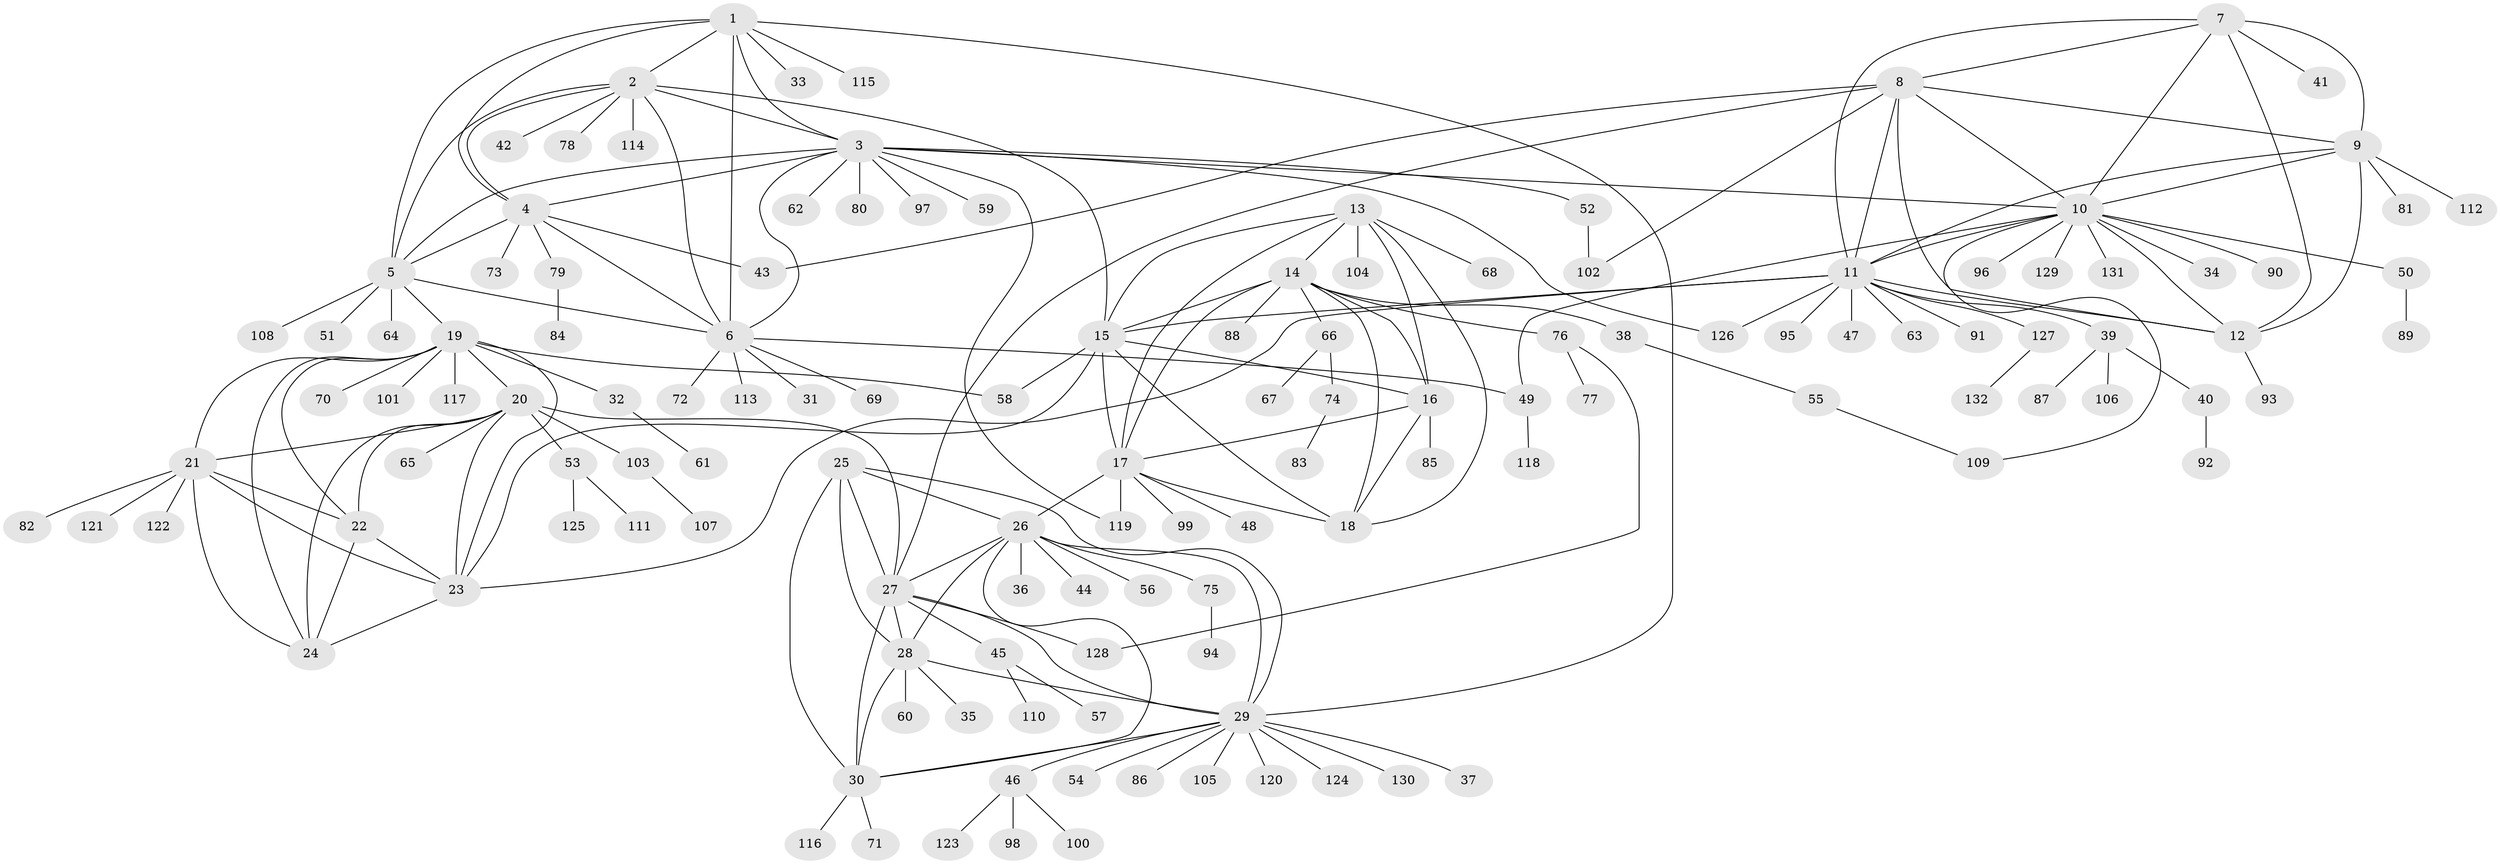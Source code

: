 // Generated by graph-tools (version 1.1) at 2025/02/03/09/25 03:02:41]
// undirected, 132 vertices, 195 edges
graph export_dot {
graph [start="1"]
  node [color=gray90,style=filled];
  1;
  2;
  3;
  4;
  5;
  6;
  7;
  8;
  9;
  10;
  11;
  12;
  13;
  14;
  15;
  16;
  17;
  18;
  19;
  20;
  21;
  22;
  23;
  24;
  25;
  26;
  27;
  28;
  29;
  30;
  31;
  32;
  33;
  34;
  35;
  36;
  37;
  38;
  39;
  40;
  41;
  42;
  43;
  44;
  45;
  46;
  47;
  48;
  49;
  50;
  51;
  52;
  53;
  54;
  55;
  56;
  57;
  58;
  59;
  60;
  61;
  62;
  63;
  64;
  65;
  66;
  67;
  68;
  69;
  70;
  71;
  72;
  73;
  74;
  75;
  76;
  77;
  78;
  79;
  80;
  81;
  82;
  83;
  84;
  85;
  86;
  87;
  88;
  89;
  90;
  91;
  92;
  93;
  94;
  95;
  96;
  97;
  98;
  99;
  100;
  101;
  102;
  103;
  104;
  105;
  106;
  107;
  108;
  109;
  110;
  111;
  112;
  113;
  114;
  115;
  116;
  117;
  118;
  119;
  120;
  121;
  122;
  123;
  124;
  125;
  126;
  127;
  128;
  129;
  130;
  131;
  132;
  1 -- 2;
  1 -- 3;
  1 -- 4;
  1 -- 5;
  1 -- 6;
  1 -- 29;
  1 -- 33;
  1 -- 115;
  2 -- 3;
  2 -- 4;
  2 -- 5;
  2 -- 6;
  2 -- 15;
  2 -- 42;
  2 -- 78;
  2 -- 114;
  3 -- 4;
  3 -- 5;
  3 -- 6;
  3 -- 10;
  3 -- 52;
  3 -- 59;
  3 -- 62;
  3 -- 80;
  3 -- 97;
  3 -- 119;
  3 -- 126;
  4 -- 5;
  4 -- 6;
  4 -- 43;
  4 -- 73;
  4 -- 79;
  5 -- 6;
  5 -- 19;
  5 -- 51;
  5 -- 64;
  5 -- 108;
  6 -- 31;
  6 -- 49;
  6 -- 69;
  6 -- 72;
  6 -- 113;
  7 -- 8;
  7 -- 9;
  7 -- 10;
  7 -- 11;
  7 -- 12;
  7 -- 41;
  8 -- 9;
  8 -- 10;
  8 -- 11;
  8 -- 12;
  8 -- 27;
  8 -- 43;
  8 -- 102;
  9 -- 10;
  9 -- 11;
  9 -- 12;
  9 -- 81;
  9 -- 112;
  10 -- 11;
  10 -- 12;
  10 -- 34;
  10 -- 49;
  10 -- 50;
  10 -- 90;
  10 -- 96;
  10 -- 109;
  10 -- 129;
  10 -- 131;
  11 -- 12;
  11 -- 15;
  11 -- 23;
  11 -- 39;
  11 -- 47;
  11 -- 63;
  11 -- 91;
  11 -- 95;
  11 -- 126;
  11 -- 127;
  12 -- 93;
  13 -- 14;
  13 -- 15;
  13 -- 16;
  13 -- 17;
  13 -- 18;
  13 -- 68;
  13 -- 104;
  14 -- 15;
  14 -- 16;
  14 -- 17;
  14 -- 18;
  14 -- 38;
  14 -- 66;
  14 -- 76;
  14 -- 88;
  15 -- 16;
  15 -- 17;
  15 -- 18;
  15 -- 23;
  15 -- 58;
  16 -- 17;
  16 -- 18;
  16 -- 85;
  17 -- 18;
  17 -- 26;
  17 -- 48;
  17 -- 99;
  17 -- 119;
  19 -- 20;
  19 -- 21;
  19 -- 22;
  19 -- 23;
  19 -- 24;
  19 -- 32;
  19 -- 58;
  19 -- 70;
  19 -- 101;
  19 -- 117;
  20 -- 21;
  20 -- 22;
  20 -- 23;
  20 -- 24;
  20 -- 27;
  20 -- 53;
  20 -- 65;
  20 -- 103;
  21 -- 22;
  21 -- 23;
  21 -- 24;
  21 -- 82;
  21 -- 121;
  21 -- 122;
  22 -- 23;
  22 -- 24;
  23 -- 24;
  25 -- 26;
  25 -- 27;
  25 -- 28;
  25 -- 29;
  25 -- 30;
  26 -- 27;
  26 -- 28;
  26 -- 29;
  26 -- 30;
  26 -- 36;
  26 -- 44;
  26 -- 56;
  26 -- 75;
  27 -- 28;
  27 -- 29;
  27 -- 30;
  27 -- 45;
  27 -- 128;
  28 -- 29;
  28 -- 30;
  28 -- 35;
  28 -- 60;
  29 -- 30;
  29 -- 37;
  29 -- 46;
  29 -- 54;
  29 -- 86;
  29 -- 105;
  29 -- 120;
  29 -- 124;
  29 -- 130;
  30 -- 71;
  30 -- 116;
  32 -- 61;
  38 -- 55;
  39 -- 40;
  39 -- 87;
  39 -- 106;
  40 -- 92;
  45 -- 57;
  45 -- 110;
  46 -- 98;
  46 -- 100;
  46 -- 123;
  49 -- 118;
  50 -- 89;
  52 -- 102;
  53 -- 111;
  53 -- 125;
  55 -- 109;
  66 -- 67;
  66 -- 74;
  74 -- 83;
  75 -- 94;
  76 -- 77;
  76 -- 128;
  79 -- 84;
  103 -- 107;
  127 -- 132;
}
